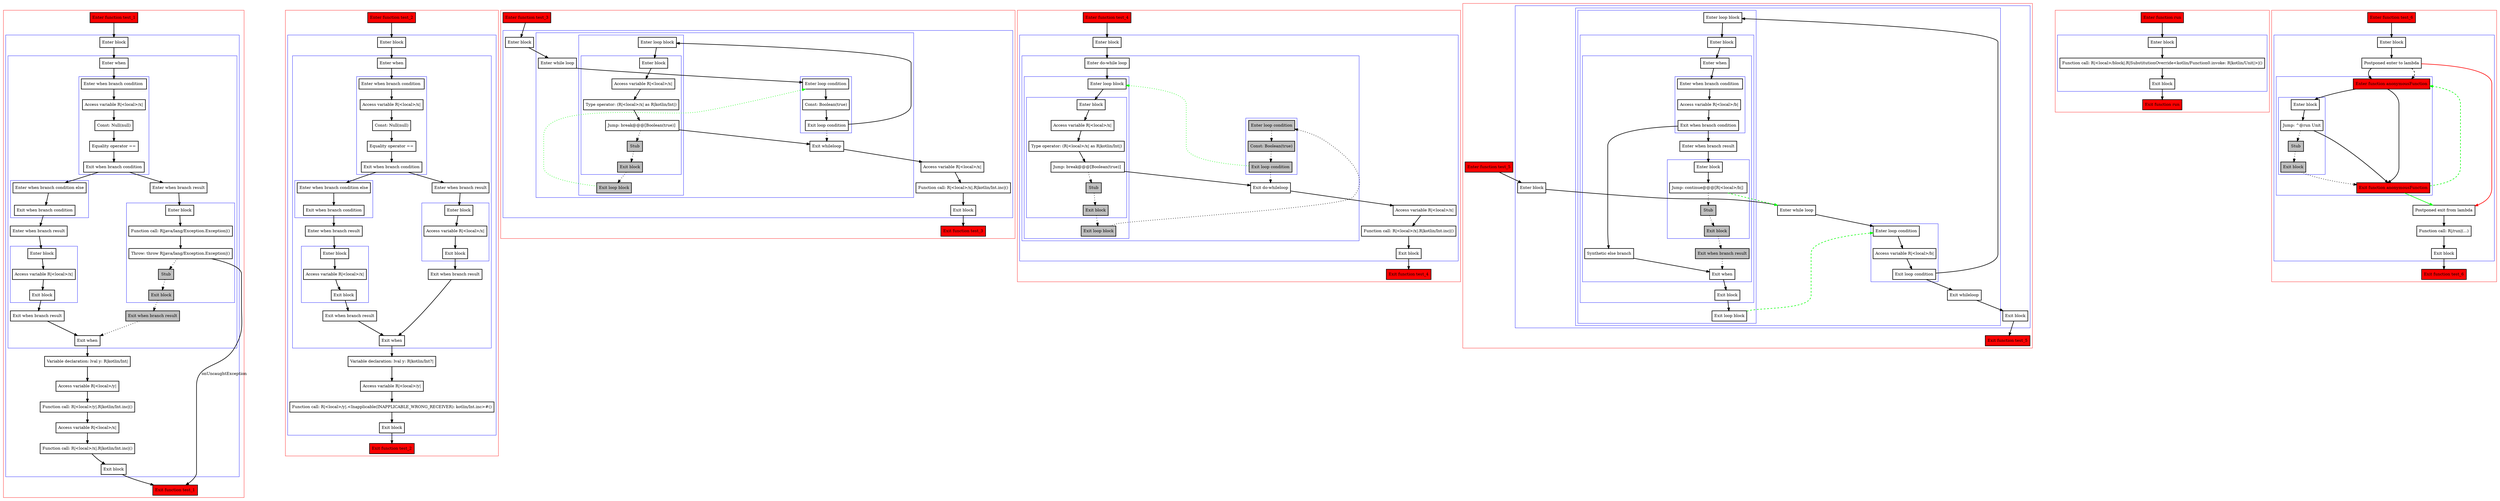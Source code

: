 digraph jumps_kt {
    graph [nodesep=3]
    node [shape=box penwidth=2]
    edge [penwidth=2]

    subgraph cluster_0 {
        color=red
        0 [label="Enter function test_1" style="filled" fillcolor=red];
        subgraph cluster_1 {
            color=blue
            1 [label="Enter block"];
            subgraph cluster_2 {
                color=blue
                2 [label="Enter when"];
                subgraph cluster_3 {
                    color=blue
                    3 [label="Enter when branch condition "];
                    4 [label="Access variable R|<local>/x|"];
                    5 [label="Const: Null(null)"];
                    6 [label="Equality operator =="];
                    7 [label="Exit when branch condition"];
                }
                subgraph cluster_4 {
                    color=blue
                    8 [label="Enter when branch condition else"];
                    9 [label="Exit when branch condition"];
                }
                10 [label="Enter when branch result"];
                subgraph cluster_5 {
                    color=blue
                    11 [label="Enter block"];
                    12 [label="Access variable R|<local>/x|"];
                    13 [label="Exit block"];
                }
                14 [label="Exit when branch result"];
                15 [label="Enter when branch result"];
                subgraph cluster_6 {
                    color=blue
                    16 [label="Enter block"];
                    17 [label="Function call: R|java/lang/Exception.Exception|()"];
                    18 [label="Throw: throw R|java/lang/Exception.Exception|()"];
                    19 [label="Stub" style="filled" fillcolor=gray];
                    20 [label="Exit block" style="filled" fillcolor=gray];
                }
                21 [label="Exit when branch result" style="filled" fillcolor=gray];
                22 [label="Exit when"];
            }
            23 [label="Variable declaration: lval y: R|kotlin/Int|"];
            24 [label="Access variable R|<local>/y|"];
            25 [label="Function call: R|<local>/y|.R|kotlin/Int.inc|()"];
            26 [label="Access variable R|<local>/x|"];
            27 [label="Function call: R|<local>/x|.R|kotlin/Int.inc|()"];
            28 [label="Exit block"];
        }
        29 [label="Exit function test_1" style="filled" fillcolor=red];
    }
    0 -> {1};
    1 -> {2};
    2 -> {3};
    3 -> {4};
    4 -> {5};
    5 -> {6};
    6 -> {7};
    7 -> {15 8};
    8 -> {9};
    9 -> {10};
    10 -> {11};
    11 -> {12};
    12 -> {13};
    13 -> {14};
    14 -> {22};
    15 -> {16};
    16 -> {17};
    17 -> {18};
    18 -> {29}    [label=onUncaughtException];
    18 -> {19} [style=dotted];
    19 -> {20} [style=dotted];
    20 -> {21} [style=dotted];
    21 -> {22} [style=dotted];
    22 -> {23};
    23 -> {24};
    24 -> {25};
    25 -> {26};
    26 -> {27};
    27 -> {28};
    28 -> {29};

    subgraph cluster_7 {
        color=red
        30 [label="Enter function test_2" style="filled" fillcolor=red];
        subgraph cluster_8 {
            color=blue
            31 [label="Enter block"];
            subgraph cluster_9 {
                color=blue
                32 [label="Enter when"];
                subgraph cluster_10 {
                    color=blue
                    33 [label="Enter when branch condition "];
                    34 [label="Access variable R|<local>/x|"];
                    35 [label="Const: Null(null)"];
                    36 [label="Equality operator =="];
                    37 [label="Exit when branch condition"];
                }
                subgraph cluster_11 {
                    color=blue
                    38 [label="Enter when branch condition else"];
                    39 [label="Exit when branch condition"];
                }
                40 [label="Enter when branch result"];
                subgraph cluster_12 {
                    color=blue
                    41 [label="Enter block"];
                    42 [label="Access variable R|<local>/x|"];
                    43 [label="Exit block"];
                }
                44 [label="Exit when branch result"];
                45 [label="Enter when branch result"];
                subgraph cluster_13 {
                    color=blue
                    46 [label="Enter block"];
                    47 [label="Access variable R|<local>/x|"];
                    48 [label="Exit block"];
                }
                49 [label="Exit when branch result"];
                50 [label="Exit when"];
            }
            51 [label="Variable declaration: lval y: R|kotlin/Int?|"];
            52 [label="Access variable R|<local>/y|"];
            53 [label="Function call: R|<local>/y|.<Inapplicable(INAPPLICABLE_WRONG_RECEIVER): kotlin/Int.inc>#()"];
            54 [label="Exit block"];
        }
        55 [label="Exit function test_2" style="filled" fillcolor=red];
    }
    30 -> {31};
    31 -> {32};
    32 -> {33};
    33 -> {34};
    34 -> {35};
    35 -> {36};
    36 -> {37};
    37 -> {45 38};
    38 -> {39};
    39 -> {40};
    40 -> {41};
    41 -> {42};
    42 -> {43};
    43 -> {44};
    44 -> {50};
    45 -> {46};
    46 -> {47};
    47 -> {48};
    48 -> {49};
    49 -> {50};
    50 -> {51};
    51 -> {52};
    52 -> {53};
    53 -> {54};
    54 -> {55};

    subgraph cluster_14 {
        color=red
        56 [label="Enter function test_3" style="filled" fillcolor=red];
        subgraph cluster_15 {
            color=blue
            57 [label="Enter block"];
            subgraph cluster_16 {
                color=blue
                58 [label="Enter while loop"];
                subgraph cluster_17 {
                    color=blue
                    59 [label="Enter loop condition"];
                    60 [label="Const: Boolean(true)"];
                    61 [label="Exit loop condition"];
                }
                subgraph cluster_18 {
                    color=blue
                    62 [label="Enter loop block"];
                    subgraph cluster_19 {
                        color=blue
                        63 [label="Enter block"];
                        64 [label="Access variable R|<local>/x|"];
                        65 [label="Type operator: (R|<local>/x| as R|kotlin/Int|)"];
                        66 [label="Jump: break@@@[Boolean(true)] "];
                        67 [label="Stub" style="filled" fillcolor=gray];
                        68 [label="Exit block" style="filled" fillcolor=gray];
                    }
                    69 [label="Exit loop block" style="filled" fillcolor=gray];
                }
                70 [label="Exit whileloop"];
            }
            71 [label="Access variable R|<local>/x|"];
            72 [label="Function call: R|<local>/x|.R|kotlin/Int.inc|()"];
            73 [label="Exit block"];
        }
        74 [label="Exit function test_3" style="filled" fillcolor=red];
    }
    56 -> {57};
    57 -> {58};
    58 -> {59};
    59 -> {60};
    60 -> {61};
    61 -> {62};
    61 -> {70} [style=dotted];
    62 -> {63};
    63 -> {64};
    64 -> {65};
    65 -> {66};
    66 -> {70};
    66 -> {67} [style=dotted];
    67 -> {68} [style=dotted];
    68 -> {69} [style=dotted];
    69 -> {59} [color=green style=dotted];
    70 -> {71};
    71 -> {72};
    72 -> {73};
    73 -> {74};

    subgraph cluster_20 {
        color=red
        75 [label="Enter function test_4" style="filled" fillcolor=red];
        subgraph cluster_21 {
            color=blue
            76 [label="Enter block"];
            subgraph cluster_22 {
                color=blue
                77 [label="Enter do-while loop"];
                subgraph cluster_23 {
                    color=blue
                    78 [label="Enter loop block"];
                    subgraph cluster_24 {
                        color=blue
                        79 [label="Enter block"];
                        80 [label="Access variable R|<local>/x|"];
                        81 [label="Type operator: (R|<local>/x| as R|kotlin/Int|)"];
                        82 [label="Jump: break@@@[Boolean(true)] "];
                        83 [label="Stub" style="filled" fillcolor=gray];
                        84 [label="Exit block" style="filled" fillcolor=gray];
                    }
                    85 [label="Exit loop block" style="filled" fillcolor=gray];
                }
                subgraph cluster_25 {
                    color=blue
                    86 [label="Enter loop condition" style="filled" fillcolor=gray];
                    87 [label="Const: Boolean(true)" style="filled" fillcolor=gray];
                    88 [label="Exit loop condition" style="filled" fillcolor=gray];
                }
                89 [label="Exit do-whileloop"];
            }
            90 [label="Access variable R|<local>/x|"];
            91 [label="Function call: R|<local>/x|.R|kotlin/Int.inc|()"];
            92 [label="Exit block"];
        }
        93 [label="Exit function test_4" style="filled" fillcolor=red];
    }
    75 -> {76};
    76 -> {77};
    77 -> {78};
    78 -> {79};
    79 -> {80};
    80 -> {81};
    81 -> {82};
    82 -> {89};
    82 -> {83} [style=dotted];
    83 -> {84} [style=dotted];
    84 -> {85} [style=dotted];
    85 -> {86} [style=dotted];
    86 -> {87} [style=dotted];
    87 -> {88} [style=dotted];
    88 -> {89} [style=dotted];
    88 -> {78} [color=green style=dotted];
    89 -> {90};
    90 -> {91};
    91 -> {92};
    92 -> {93};

    subgraph cluster_26 {
        color=red
        94 [label="Enter function test_5" style="filled" fillcolor=red];
        subgraph cluster_27 {
            color=blue
            95 [label="Enter block"];
            subgraph cluster_28 {
                color=blue
                96 [label="Enter while loop"];
                subgraph cluster_29 {
                    color=blue
                    97 [label="Enter loop condition"];
                    98 [label="Access variable R|<local>/b|"];
                    99 [label="Exit loop condition"];
                }
                subgraph cluster_30 {
                    color=blue
                    100 [label="Enter loop block"];
                    subgraph cluster_31 {
                        color=blue
                        101 [label="Enter block"];
                        subgraph cluster_32 {
                            color=blue
                            102 [label="Enter when"];
                            subgraph cluster_33 {
                                color=blue
                                103 [label="Enter when branch condition "];
                                104 [label="Access variable R|<local>/b|"];
                                105 [label="Exit when branch condition"];
                            }
                            106 [label="Synthetic else branch"];
                            107 [label="Enter when branch result"];
                            subgraph cluster_34 {
                                color=blue
                                108 [label="Enter block"];
                                109 [label="Jump: continue@@@[R|<local>/b|] "];
                                110 [label="Stub" style="filled" fillcolor=gray];
                                111 [label="Exit block" style="filled" fillcolor=gray];
                            }
                            112 [label="Exit when branch result" style="filled" fillcolor=gray];
                            113 [label="Exit when"];
                        }
                        114 [label="Exit block"];
                    }
                    115 [label="Exit loop block"];
                }
                116 [label="Exit whileloop"];
            }
            117 [label="Exit block"];
        }
        118 [label="Exit function test_5" style="filled" fillcolor=red];
    }
    94 -> {95};
    95 -> {96};
    96 -> {97};
    97 -> {98};
    98 -> {99};
    99 -> {116 100};
    100 -> {101};
    101 -> {102};
    102 -> {103};
    103 -> {104};
    104 -> {105};
    105 -> {107 106};
    106 -> {113};
    107 -> {108};
    108 -> {109};
    109 -> {110} [style=dotted];
    109 -> {96} [color=green style=dashed];
    110 -> {111} [style=dotted];
    111 -> {112} [style=dotted];
    112 -> {113} [style=dotted];
    113 -> {114};
    114 -> {115};
    115 -> {97} [color=green style=dashed];
    116 -> {117};
    117 -> {118};

    subgraph cluster_35 {
        color=red
        119 [label="Enter function run" style="filled" fillcolor=red];
        subgraph cluster_36 {
            color=blue
            120 [label="Enter block"];
            121 [label="Function call: R|<local>/block|.R|SubstitutionOverride<kotlin/Function0.invoke: R|kotlin/Unit|>|()"];
            122 [label="Exit block"];
        }
        123 [label="Exit function run" style="filled" fillcolor=red];
    }
    119 -> {120};
    120 -> {121};
    121 -> {122};
    122 -> {123};

    subgraph cluster_37 {
        color=red
        124 [label="Enter function test_6" style="filled" fillcolor=red];
        subgraph cluster_38 {
            color=blue
            125 [label="Enter block"];
            126 [label="Postponed enter to lambda"];
            subgraph cluster_39 {
                color=blue
                131 [label="Enter function anonymousFunction" style="filled" fillcolor=red];
                subgraph cluster_40 {
                    color=blue
                    132 [label="Enter block"];
                    133 [label="Jump: ^@run Unit"];
                    134 [label="Stub" style="filled" fillcolor=gray];
                    135 [label="Exit block" style="filled" fillcolor=gray];
                }
                136 [label="Exit function anonymousFunction" style="filled" fillcolor=red];
            }
            127 [label="Postponed exit from lambda"];
            128 [label="Function call: R|/run|(...)"];
            129 [label="Exit block"];
        }
        130 [label="Exit function test_6" style="filled" fillcolor=red];
    }
    124 -> {125};
    125 -> {126};
    126 -> {131};
    126 -> {127} [color=red];
    126 -> {131} [style=dashed];
    127 -> {128};
    128 -> {129};
    129 -> {130};
    131 -> {136 132};
    132 -> {133};
    133 -> {136};
    133 -> {134} [style=dotted];
    134 -> {135} [style=dotted];
    135 -> {136} [style=dotted];
    136 -> {127} [color=green];
    136 -> {131} [color=green style=dashed];

}
